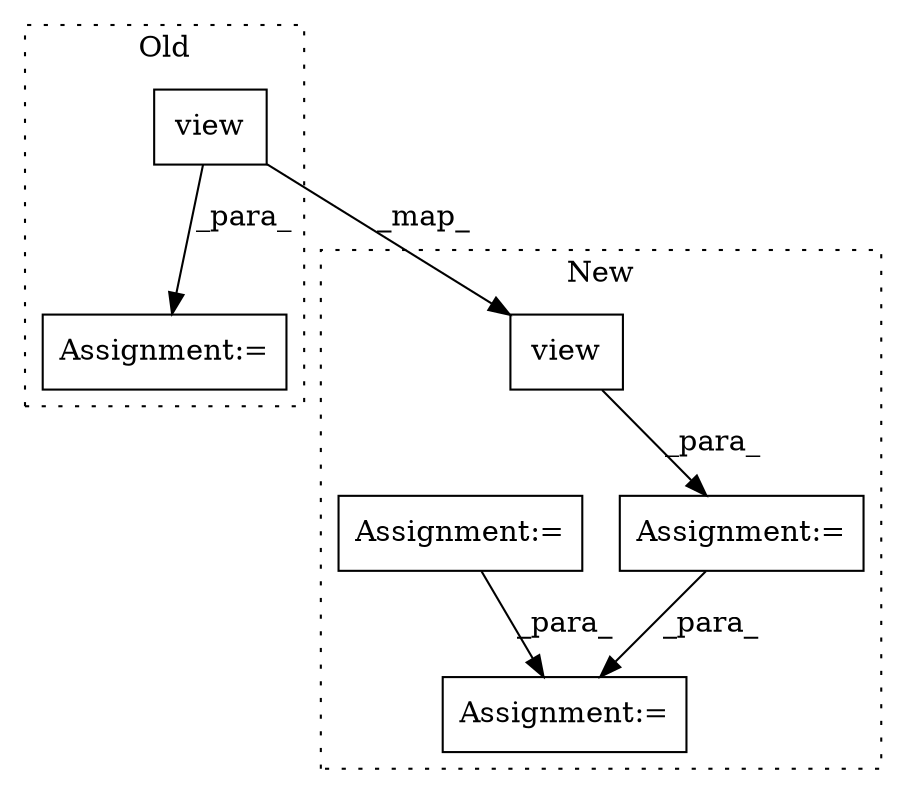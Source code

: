 digraph G {
subgraph cluster0 {
1 [label="view" a="32" s="10605,10617" l="5,1" shape="box"];
5 [label="Assignment:=" a="7" s="11117" l="1" shape="box"];
label = "Old";
style="dotted";
}
subgraph cluster1 {
2 [label="view" a="32" s="10669,10681" l="5,1" shape="box"];
3 [label="Assignment:=" a="7" s="11016" l="1" shape="box"];
4 [label="Assignment:=" a="7" s="10651" l="1" shape="box"];
6 [label="Assignment:=" a="7" s="10967" l="1" shape="box"];
label = "New";
style="dotted";
}
1 -> 5 [label="_para_"];
1 -> 2 [label="_map_"];
2 -> 4 [label="_para_"];
4 -> 3 [label="_para_"];
6 -> 3 [label="_para_"];
}